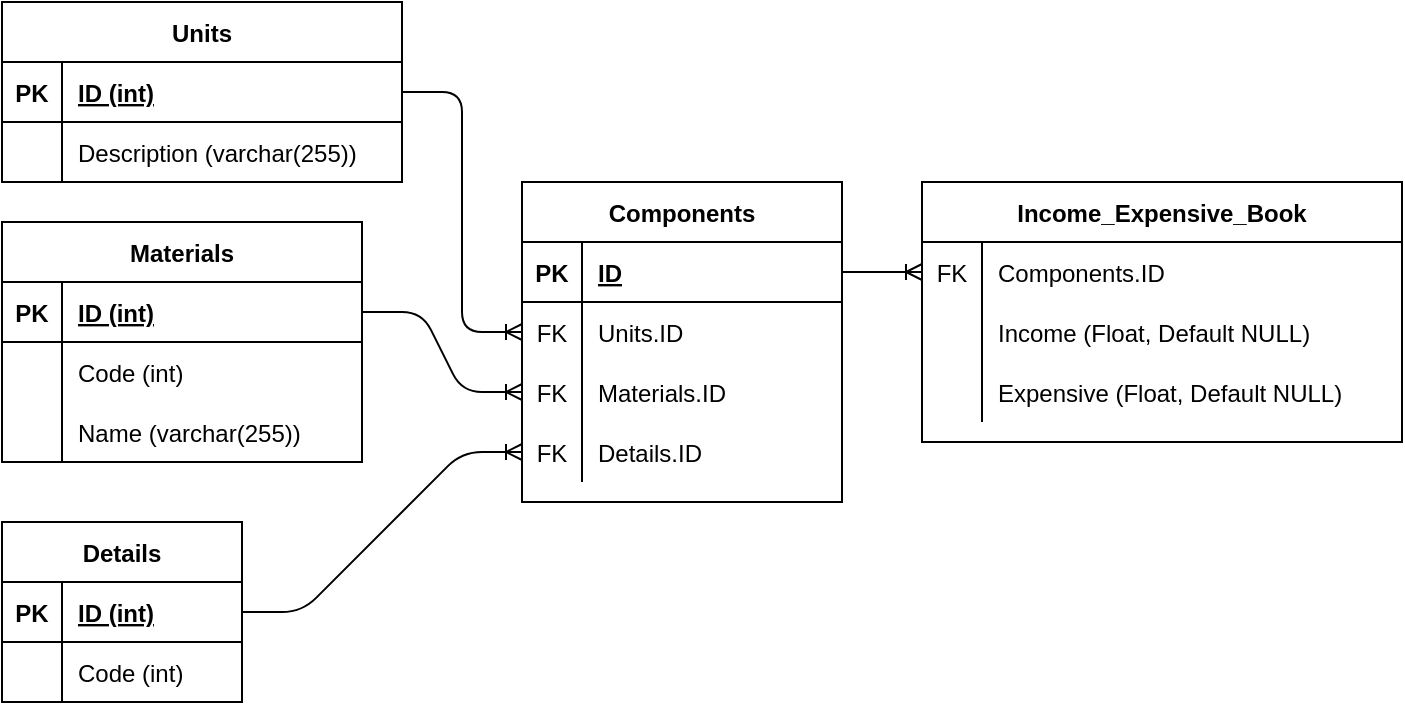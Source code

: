 <mxfile version="13.7.5" type="github">
  <diagram name="Page-1" id="9f46799a-70d6-7492-0946-bef42562c5a5">
    <mxGraphModel dx="1374" dy="789" grid="1" gridSize="10" guides="1" tooltips="1" connect="1" arrows="1" fold="1" page="1" pageScale="1" pageWidth="1100" pageHeight="850" background="#ffffff" math="0" shadow="0">
      <root>
        <mxCell id="0" />
        <mxCell id="1" parent="0" />
        <mxCell id="tNgVJt8ZhCqIQZxRR8ER-71" value="" style="edgeStyle=entityRelationEdgeStyle;fontSize=12;html=1;endArrow=ERoneToMany;exitX=1;exitY=0.5;exitDx=0;exitDy=0;entryX=0;entryY=0.5;entryDx=0;entryDy=0;" parent="1" source="tNgVJt8ZhCqIQZxRR8ER-35" target="tNgVJt8ZhCqIQZxRR8ER-51" edge="1">
          <mxGeometry width="100" height="100" relative="1" as="geometry">
            <mxPoint x="500" y="470" as="sourcePoint" />
            <mxPoint x="600" y="370" as="targetPoint" />
          </mxGeometry>
        </mxCell>
        <mxCell id="tNgVJt8ZhCqIQZxRR8ER-72" value="" style="edgeStyle=entityRelationEdgeStyle;fontSize=12;html=1;endArrow=ERoneToMany;exitX=1;exitY=0.5;exitDx=0;exitDy=0;entryX=0;entryY=0.5;entryDx=0;entryDy=0;" parent="1" source="tNgVJt8ZhCqIQZxRR8ER-15" target="tNgVJt8ZhCqIQZxRR8ER-48" edge="1">
          <mxGeometry width="100" height="100" relative="1" as="geometry">
            <mxPoint x="250" y="465" as="sourcePoint" />
            <mxPoint x="370" y="465" as="targetPoint" />
          </mxGeometry>
        </mxCell>
        <mxCell id="tNgVJt8ZhCqIQZxRR8ER-75" value="" style="edgeStyle=entityRelationEdgeStyle;fontSize=12;html=1;endArrow=ERoneToMany;exitX=1;exitY=0.5;exitDx=0;exitDy=0;entryX=0;entryY=0.5;entryDx=0;entryDy=0;" parent="1" source="tNgVJt8ZhCqIQZxRR8ER-28" target="tNgVJt8ZhCqIQZxRR8ER-45" edge="1">
          <mxGeometry width="100" height="100" relative="1" as="geometry">
            <mxPoint x="500" y="470" as="sourcePoint" />
            <mxPoint x="600" y="370" as="targetPoint" />
          </mxGeometry>
        </mxCell>
        <mxCell id="tNgVJt8ZhCqIQZxRR8ER-27" value="Units" style="shape=table;startSize=30;container=1;collapsible=1;childLayout=tableLayout;fixedRows=1;rowLines=0;fontStyle=1;align=center;resizeLast=1;" parent="1" vertex="1">
          <mxGeometry x="100" y="190" width="200" height="90" as="geometry" />
        </mxCell>
        <mxCell id="tNgVJt8ZhCqIQZxRR8ER-28" value="" style="shape=partialRectangle;collapsible=0;dropTarget=0;pointerEvents=0;fillColor=none;top=0;left=0;bottom=1;right=0;points=[[0,0.5],[1,0.5]];portConstraint=eastwest;" parent="tNgVJt8ZhCqIQZxRR8ER-27" vertex="1">
          <mxGeometry y="30" width="200" height="30" as="geometry" />
        </mxCell>
        <mxCell id="tNgVJt8ZhCqIQZxRR8ER-29" value="PK" style="shape=partialRectangle;connectable=0;fillColor=none;top=0;left=0;bottom=0;right=0;fontStyle=1;overflow=hidden;" parent="tNgVJt8ZhCqIQZxRR8ER-28" vertex="1">
          <mxGeometry width="30" height="30" as="geometry" />
        </mxCell>
        <mxCell id="tNgVJt8ZhCqIQZxRR8ER-30" value="ID (int)" style="shape=partialRectangle;connectable=0;fillColor=none;top=0;left=0;bottom=0;right=0;align=left;spacingLeft=6;fontStyle=5;overflow=hidden;" parent="tNgVJt8ZhCqIQZxRR8ER-28" vertex="1">
          <mxGeometry x="30" width="170" height="30" as="geometry" />
        </mxCell>
        <mxCell id="tNgVJt8ZhCqIQZxRR8ER-31" value="" style="shape=partialRectangle;collapsible=0;dropTarget=0;pointerEvents=0;fillColor=none;top=0;left=0;bottom=0;right=0;points=[[0,0.5],[1,0.5]];portConstraint=eastwest;" parent="tNgVJt8ZhCqIQZxRR8ER-27" vertex="1">
          <mxGeometry y="60" width="200" height="30" as="geometry" />
        </mxCell>
        <mxCell id="tNgVJt8ZhCqIQZxRR8ER-32" value="" style="shape=partialRectangle;connectable=0;fillColor=none;top=0;left=0;bottom=0;right=0;editable=1;overflow=hidden;" parent="tNgVJt8ZhCqIQZxRR8ER-31" vertex="1">
          <mxGeometry width="30" height="30" as="geometry" />
        </mxCell>
        <mxCell id="tNgVJt8ZhCqIQZxRR8ER-33" value="Description (varchar(255))" style="shape=partialRectangle;connectable=0;fillColor=none;top=0;left=0;bottom=0;right=0;align=left;spacingLeft=6;overflow=hidden;" parent="tNgVJt8ZhCqIQZxRR8ER-31" vertex="1">
          <mxGeometry x="30" width="170" height="30" as="geometry" />
        </mxCell>
        <mxCell id="tNgVJt8ZhCqIQZxRR8ER-14" value="Materials" style="shape=table;startSize=30;container=1;collapsible=1;childLayout=tableLayout;fixedRows=1;rowLines=0;fontStyle=1;align=center;resizeLast=1;" parent="1" vertex="1">
          <mxGeometry x="100" y="300" width="180" height="120" as="geometry">
            <mxRectangle x="100" y="300" width="80" height="30" as="alternateBounds" />
          </mxGeometry>
        </mxCell>
        <mxCell id="tNgVJt8ZhCqIQZxRR8ER-15" value="" style="shape=partialRectangle;collapsible=0;dropTarget=0;pointerEvents=0;fillColor=none;top=0;left=0;bottom=1;right=0;points=[[0,0.5],[1,0.5]];portConstraint=eastwest;" parent="tNgVJt8ZhCqIQZxRR8ER-14" vertex="1">
          <mxGeometry y="30" width="180" height="30" as="geometry" />
        </mxCell>
        <mxCell id="tNgVJt8ZhCqIQZxRR8ER-16" value="PK" style="shape=partialRectangle;connectable=0;fillColor=none;top=0;left=0;bottom=0;right=0;fontStyle=1;overflow=hidden;" parent="tNgVJt8ZhCqIQZxRR8ER-15" vertex="1">
          <mxGeometry width="30" height="30" as="geometry" />
        </mxCell>
        <mxCell id="tNgVJt8ZhCqIQZxRR8ER-17" value="ID (int)" style="shape=partialRectangle;connectable=0;fillColor=none;top=0;left=0;bottom=0;right=0;align=left;spacingLeft=6;fontStyle=5;overflow=hidden;" parent="tNgVJt8ZhCqIQZxRR8ER-15" vertex="1">
          <mxGeometry x="30" width="150" height="30" as="geometry" />
        </mxCell>
        <mxCell id="tNgVJt8ZhCqIQZxRR8ER-18" value="" style="shape=partialRectangle;collapsible=0;dropTarget=0;pointerEvents=0;fillColor=none;top=0;left=0;bottom=0;right=0;points=[[0,0.5],[1,0.5]];portConstraint=eastwest;verticalAlign=middle;" parent="tNgVJt8ZhCqIQZxRR8ER-14" vertex="1">
          <mxGeometry y="60" width="180" height="30" as="geometry" />
        </mxCell>
        <mxCell id="tNgVJt8ZhCqIQZxRR8ER-19" value="" style="shape=partialRectangle;connectable=0;fillColor=none;top=0;left=0;bottom=0;right=0;editable=1;overflow=hidden;" parent="tNgVJt8ZhCqIQZxRR8ER-18" vertex="1">
          <mxGeometry width="30" height="30" as="geometry" />
        </mxCell>
        <mxCell id="tNgVJt8ZhCqIQZxRR8ER-20" value="Code (int)" style="shape=partialRectangle;connectable=0;fillColor=none;top=0;left=0;bottom=0;right=0;align=left;spacingLeft=6;overflow=hidden;verticalAlign=middle;" parent="tNgVJt8ZhCqIQZxRR8ER-18" vertex="1">
          <mxGeometry x="30" width="150" height="30" as="geometry" />
        </mxCell>
        <mxCell id="noVxfUjzwxfdXdD6NBFD-26" value="" style="shape=partialRectangle;collapsible=0;dropTarget=0;pointerEvents=0;fillColor=none;top=0;left=0;bottom=0;right=0;points=[[0,0.5],[1,0.5]];portConstraint=eastwest;" parent="tNgVJt8ZhCqIQZxRR8ER-14" vertex="1">
          <mxGeometry y="90" width="180" height="30" as="geometry" />
        </mxCell>
        <mxCell id="noVxfUjzwxfdXdD6NBFD-27" value="" style="shape=partialRectangle;connectable=0;fillColor=none;top=0;left=0;bottom=0;right=0;editable=1;overflow=hidden;" parent="noVxfUjzwxfdXdD6NBFD-26" vertex="1">
          <mxGeometry width="30" height="30" as="geometry" />
        </mxCell>
        <mxCell id="noVxfUjzwxfdXdD6NBFD-28" value="Name (varchar(255))" style="shape=partialRectangle;connectable=0;fillColor=none;top=0;left=0;bottom=0;right=0;align=left;spacingLeft=6;overflow=hidden;" parent="noVxfUjzwxfdXdD6NBFD-26" vertex="1">
          <mxGeometry x="30" width="150" height="30" as="geometry" />
        </mxCell>
        <mxCell id="tNgVJt8ZhCqIQZxRR8ER-76" value="" style="edgeStyle=entityRelationEdgeStyle;fontSize=12;html=1;endArrow=ERoneToMany;exitX=1;exitY=0.5;exitDx=0;exitDy=0;entryX=0;entryY=0.5;entryDx=0;entryDy=0;" parent="1" source="tNgVJt8ZhCqIQZxRR8ER-42" target="tNgVJt8ZhCqIQZxRR8ER-62" edge="1">
          <mxGeometry width="100" height="100" relative="1" as="geometry">
            <mxPoint x="500" y="470" as="sourcePoint" />
            <mxPoint x="600" y="370" as="targetPoint" />
          </mxGeometry>
        </mxCell>
        <mxCell id="tNgVJt8ZhCqIQZxRR8ER-41" value="Components" style="shape=table;startSize=30;container=1;collapsible=1;childLayout=tableLayout;fixedRows=1;rowLines=0;fontStyle=1;align=center;resizeLast=1;" parent="1" vertex="1">
          <mxGeometry x="360" y="280" width="160" height="160" as="geometry" />
        </mxCell>
        <mxCell id="tNgVJt8ZhCqIQZxRR8ER-42" value="" style="shape=partialRectangle;collapsible=0;dropTarget=0;pointerEvents=0;fillColor=none;top=0;left=0;bottom=1;right=0;points=[[0,0.5],[1,0.5]];portConstraint=eastwest;" parent="tNgVJt8ZhCqIQZxRR8ER-41" vertex="1">
          <mxGeometry y="30" width="160" height="30" as="geometry" />
        </mxCell>
        <mxCell id="tNgVJt8ZhCqIQZxRR8ER-43" value="PK" style="shape=partialRectangle;connectable=0;fillColor=none;top=0;left=0;bottom=0;right=0;fontStyle=1;overflow=hidden;" parent="tNgVJt8ZhCqIQZxRR8ER-42" vertex="1">
          <mxGeometry width="30" height="30" as="geometry" />
        </mxCell>
        <mxCell id="tNgVJt8ZhCqIQZxRR8ER-44" value="ID" style="shape=partialRectangle;connectable=0;fillColor=none;top=0;left=0;bottom=0;right=0;align=left;spacingLeft=6;fontStyle=5;overflow=hidden;" parent="tNgVJt8ZhCqIQZxRR8ER-42" vertex="1">
          <mxGeometry x="30" width="130" height="30" as="geometry" />
        </mxCell>
        <mxCell id="tNgVJt8ZhCqIQZxRR8ER-45" value="" style="shape=partialRectangle;collapsible=0;dropTarget=0;pointerEvents=0;fillColor=none;top=0;left=0;bottom=0;right=0;points=[[0,0.5],[1,0.5]];portConstraint=eastwest;" parent="tNgVJt8ZhCqIQZxRR8ER-41" vertex="1">
          <mxGeometry y="60" width="160" height="30" as="geometry" />
        </mxCell>
        <mxCell id="tNgVJt8ZhCqIQZxRR8ER-46" value="FK" style="shape=partialRectangle;connectable=0;fillColor=none;top=0;left=0;bottom=0;right=0;editable=1;overflow=hidden;" parent="tNgVJt8ZhCqIQZxRR8ER-45" vertex="1">
          <mxGeometry width="30" height="30" as="geometry" />
        </mxCell>
        <mxCell id="tNgVJt8ZhCqIQZxRR8ER-47" value="Units.ID" style="shape=partialRectangle;connectable=0;fillColor=none;top=0;left=0;bottom=0;right=0;align=left;spacingLeft=6;overflow=hidden;" parent="tNgVJt8ZhCqIQZxRR8ER-45" vertex="1">
          <mxGeometry x="30" width="130" height="30" as="geometry" />
        </mxCell>
        <mxCell id="tNgVJt8ZhCqIQZxRR8ER-48" value="" style="shape=partialRectangle;collapsible=0;dropTarget=0;pointerEvents=0;fillColor=none;top=0;left=0;bottom=0;right=0;points=[[0,0.5],[1,0.5]];portConstraint=eastwest;" parent="tNgVJt8ZhCqIQZxRR8ER-41" vertex="1">
          <mxGeometry y="90" width="160" height="30" as="geometry" />
        </mxCell>
        <mxCell id="tNgVJt8ZhCqIQZxRR8ER-49" value="FK" style="shape=partialRectangle;connectable=0;fillColor=none;top=0;left=0;bottom=0;right=0;editable=1;overflow=hidden;" parent="tNgVJt8ZhCqIQZxRR8ER-48" vertex="1">
          <mxGeometry width="30" height="30" as="geometry" />
        </mxCell>
        <mxCell id="tNgVJt8ZhCqIQZxRR8ER-50" value="Materials.ID" style="shape=partialRectangle;connectable=0;fillColor=none;top=0;left=0;bottom=0;right=0;align=left;spacingLeft=6;overflow=hidden;" parent="tNgVJt8ZhCqIQZxRR8ER-48" vertex="1">
          <mxGeometry x="30" width="130" height="30" as="geometry" />
        </mxCell>
        <mxCell id="tNgVJt8ZhCqIQZxRR8ER-51" value="" style="shape=partialRectangle;collapsible=0;dropTarget=0;pointerEvents=0;fillColor=none;top=0;left=0;bottom=0;right=0;points=[[0,0.5],[1,0.5]];portConstraint=eastwest;" parent="tNgVJt8ZhCqIQZxRR8ER-41" vertex="1">
          <mxGeometry y="120" width="160" height="30" as="geometry" />
        </mxCell>
        <mxCell id="tNgVJt8ZhCqIQZxRR8ER-52" value="FK" style="shape=partialRectangle;connectable=0;fillColor=none;top=0;left=0;bottom=0;right=0;editable=1;overflow=hidden;" parent="tNgVJt8ZhCqIQZxRR8ER-51" vertex="1">
          <mxGeometry width="30" height="30" as="geometry" />
        </mxCell>
        <mxCell id="tNgVJt8ZhCqIQZxRR8ER-53" value="Details.ID" style="shape=partialRectangle;connectable=0;fillColor=none;top=0;left=0;bottom=0;right=0;align=left;spacingLeft=6;overflow=hidden;" parent="tNgVJt8ZhCqIQZxRR8ER-51" vertex="1">
          <mxGeometry x="30" width="130" height="30" as="geometry" />
        </mxCell>
        <mxCell id="tNgVJt8ZhCqIQZxRR8ER-58" value="Income_Expensive_Book" style="shape=table;startSize=30;container=1;collapsible=1;childLayout=tableLayout;fixedRows=1;rowLines=0;fontStyle=1;align=center;resizeLast=1;" parent="1" vertex="1">
          <mxGeometry x="560" y="280" width="240" height="130" as="geometry" />
        </mxCell>
        <mxCell id="tNgVJt8ZhCqIQZxRR8ER-62" value="" style="shape=partialRectangle;collapsible=0;dropTarget=0;pointerEvents=0;fillColor=none;top=0;left=0;bottom=0;right=0;points=[[0,0.5],[1,0.5]];portConstraint=eastwest;" parent="tNgVJt8ZhCqIQZxRR8ER-58" vertex="1">
          <mxGeometry y="30" width="240" height="30" as="geometry" />
        </mxCell>
        <mxCell id="tNgVJt8ZhCqIQZxRR8ER-63" value="FK" style="shape=partialRectangle;connectable=0;fillColor=none;top=0;left=0;bottom=0;right=0;editable=1;overflow=hidden;" parent="tNgVJt8ZhCqIQZxRR8ER-62" vertex="1">
          <mxGeometry width="30" height="30" as="geometry" />
        </mxCell>
        <mxCell id="tNgVJt8ZhCqIQZxRR8ER-64" value="Components.ID" style="shape=partialRectangle;connectable=0;fillColor=none;top=0;left=0;bottom=0;right=0;align=left;spacingLeft=6;overflow=hidden;" parent="tNgVJt8ZhCqIQZxRR8ER-62" vertex="1">
          <mxGeometry x="30" width="210" height="30" as="geometry" />
        </mxCell>
        <mxCell id="tNgVJt8ZhCqIQZxRR8ER-65" value="" style="shape=partialRectangle;collapsible=0;dropTarget=0;pointerEvents=0;fillColor=none;top=0;left=0;bottom=0;right=0;points=[[0,0.5],[1,0.5]];portConstraint=eastwest;" parent="tNgVJt8ZhCqIQZxRR8ER-58" vertex="1">
          <mxGeometry y="60" width="240" height="30" as="geometry" />
        </mxCell>
        <mxCell id="tNgVJt8ZhCqIQZxRR8ER-66" value="" style="shape=partialRectangle;connectable=0;fillColor=none;top=0;left=0;bottom=0;right=0;editable=1;overflow=hidden;" parent="tNgVJt8ZhCqIQZxRR8ER-65" vertex="1">
          <mxGeometry width="30" height="30" as="geometry" />
        </mxCell>
        <mxCell id="tNgVJt8ZhCqIQZxRR8ER-67" value="Income (Float, Default NULL)" style="shape=partialRectangle;connectable=0;fillColor=none;top=0;left=0;bottom=0;right=0;align=left;spacingLeft=6;overflow=hidden;" parent="tNgVJt8ZhCqIQZxRR8ER-65" vertex="1">
          <mxGeometry x="30" width="210" height="30" as="geometry" />
        </mxCell>
        <mxCell id="tNgVJt8ZhCqIQZxRR8ER-68" value="" style="shape=partialRectangle;collapsible=0;dropTarget=0;pointerEvents=0;fillColor=none;top=0;left=0;bottom=0;right=0;points=[[0,0.5],[1,0.5]];portConstraint=eastwest;" parent="tNgVJt8ZhCqIQZxRR8ER-58" vertex="1">
          <mxGeometry y="90" width="240" height="30" as="geometry" />
        </mxCell>
        <mxCell id="tNgVJt8ZhCqIQZxRR8ER-69" value="" style="shape=partialRectangle;connectable=0;fillColor=none;top=0;left=0;bottom=0;right=0;editable=1;overflow=hidden;" parent="tNgVJt8ZhCqIQZxRR8ER-68" vertex="1">
          <mxGeometry width="30" height="30" as="geometry" />
        </mxCell>
        <mxCell id="tNgVJt8ZhCqIQZxRR8ER-70" value="Expensive (Float, Default NULL)" style="shape=partialRectangle;connectable=0;fillColor=none;top=0;left=0;bottom=0;right=0;align=left;spacingLeft=6;overflow=hidden;" parent="tNgVJt8ZhCqIQZxRR8ER-68" vertex="1">
          <mxGeometry x="30" width="210" height="30" as="geometry" />
        </mxCell>
        <mxCell id="tNgVJt8ZhCqIQZxRR8ER-34" value="Details" style="shape=table;startSize=30;container=1;collapsible=1;childLayout=tableLayout;fixedRows=1;rowLines=0;fontStyle=1;align=center;resizeLast=1;" parent="1" vertex="1">
          <mxGeometry x="100" y="450" width="120" height="90" as="geometry" />
        </mxCell>
        <mxCell id="tNgVJt8ZhCqIQZxRR8ER-35" value="" style="shape=partialRectangle;collapsible=0;dropTarget=0;pointerEvents=0;fillColor=none;top=0;left=0;bottom=1;right=0;points=[[0,0.5],[1,0.5]];portConstraint=eastwest;" parent="tNgVJt8ZhCqIQZxRR8ER-34" vertex="1">
          <mxGeometry y="30" width="120" height="30" as="geometry" />
        </mxCell>
        <mxCell id="tNgVJt8ZhCqIQZxRR8ER-36" value="PK" style="shape=partialRectangle;connectable=0;fillColor=none;top=0;left=0;bottom=0;right=0;fontStyle=1;overflow=hidden;" parent="tNgVJt8ZhCqIQZxRR8ER-35" vertex="1">
          <mxGeometry width="30" height="30" as="geometry" />
        </mxCell>
        <mxCell id="tNgVJt8ZhCqIQZxRR8ER-37" value="ID (int)" style="shape=partialRectangle;connectable=0;fillColor=none;top=0;left=0;bottom=0;right=0;align=left;spacingLeft=6;fontStyle=5;overflow=hidden;" parent="tNgVJt8ZhCqIQZxRR8ER-35" vertex="1">
          <mxGeometry x="30" width="90" height="30" as="geometry" />
        </mxCell>
        <mxCell id="tNgVJt8ZhCqIQZxRR8ER-38" value="" style="shape=partialRectangle;collapsible=0;dropTarget=0;pointerEvents=0;fillColor=none;top=0;left=0;bottom=0;right=0;points=[[0,0.5],[1,0.5]];portConstraint=eastwest;" parent="tNgVJt8ZhCqIQZxRR8ER-34" vertex="1">
          <mxGeometry y="60" width="120" height="30" as="geometry" />
        </mxCell>
        <mxCell id="tNgVJt8ZhCqIQZxRR8ER-39" value="" style="shape=partialRectangle;connectable=0;fillColor=none;top=0;left=0;bottom=0;right=0;editable=1;overflow=hidden;" parent="tNgVJt8ZhCqIQZxRR8ER-38" vertex="1">
          <mxGeometry width="30" height="30" as="geometry" />
        </mxCell>
        <mxCell id="tNgVJt8ZhCqIQZxRR8ER-40" value="Code (int)" style="shape=partialRectangle;connectable=0;fillColor=none;top=0;left=0;bottom=0;right=0;align=left;spacingLeft=6;overflow=hidden;" parent="tNgVJt8ZhCqIQZxRR8ER-38" vertex="1">
          <mxGeometry x="30" width="90" height="30" as="geometry" />
        </mxCell>
      </root>
    </mxGraphModel>
  </diagram>
</mxfile>
